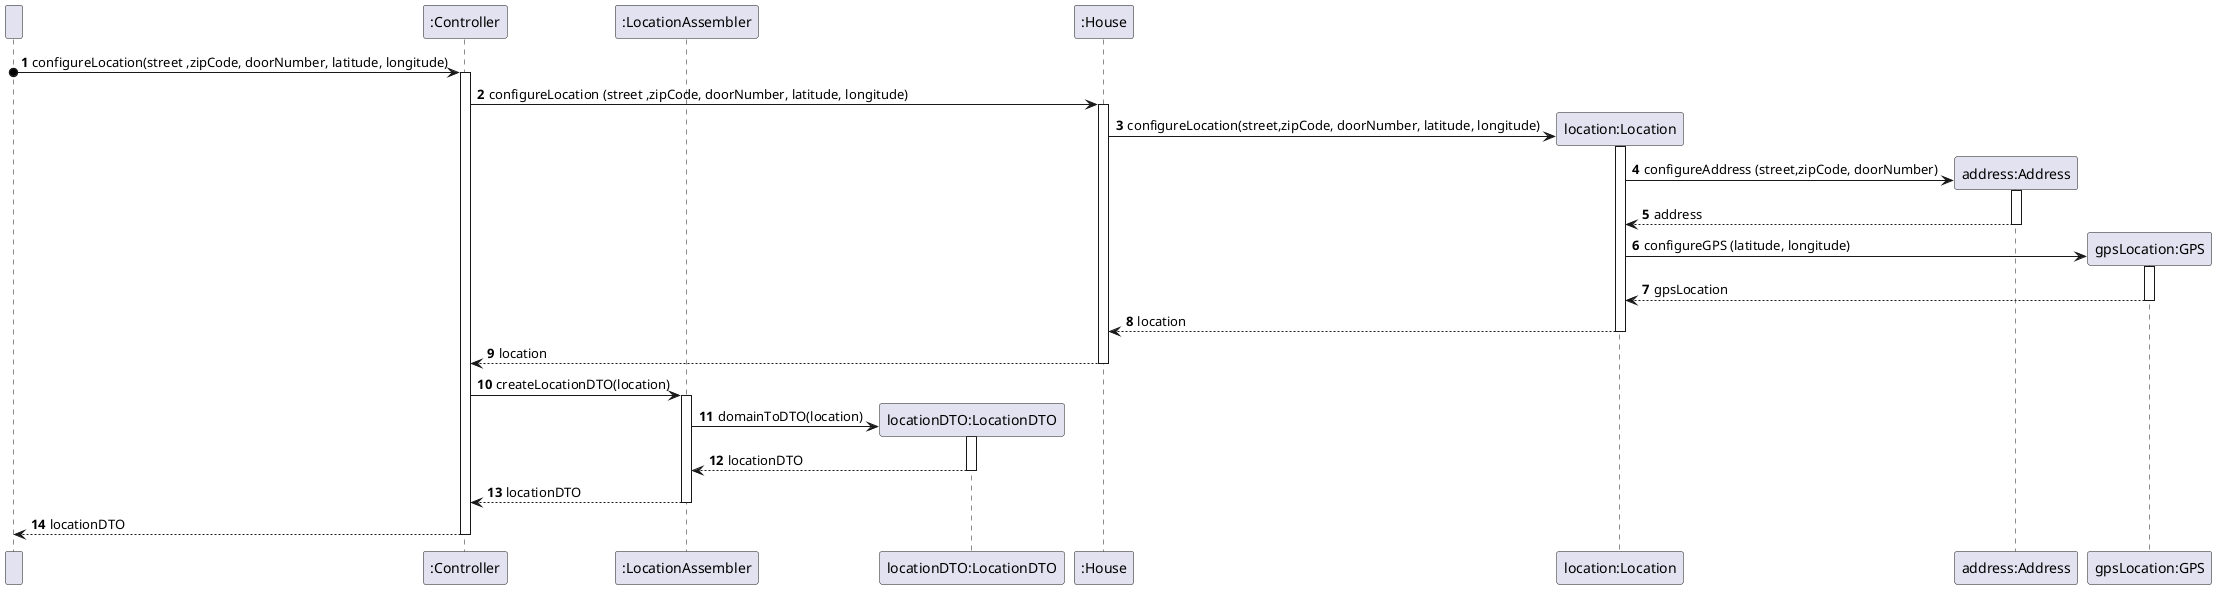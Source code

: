 @startuml

participant " " as User
participant ":Controller" as Controller
participant ":LocationAssembler" as Assembler
participant "locationDTO:LocationDTO" as LocationDTO
participant ":House" as House
participant "location:Location" as Location
participant "address:Address" as Address
participant "gpsLocation:GPS" as GPS

autonumber
User o-> Controller: configureLocation(street ,zipCode, doorNumber, latitude, longitude)
activate Controller

Controller -> House : configureLocation (street ,zipCode, doorNumber, latitude, longitude)
activate House
create Location

House -> Location : configureLocation(street,zipCode, doorNumber, latitude, longitude)

activate Location

create Address
Location -> Address : configureAddress (street,zipCode, doorNumber)
activate Address

Address --> Location : address
deactivate Address

create GPS
Location -> GPS : configureGPS (latitude, longitude)
activate GPS

GPS --> Location : gpsLocation
deactivate GPS
Location --> House : location
deactivate Location
House --> Controller : location
deactivate House
Controller -> Assembler: createLocationDTO(location)
activate Assembler
create LocationDTO
Assembler -> LocationDTO: domainToDTO(location)
activate LocationDTO
LocationDTO --> Assembler: locationDTO
deactivate LocationDTO

Assembler --> Controller: locationDTO
deactivate Assembler
Controller --> User: locationDTO
deactivate Controller
@enduml